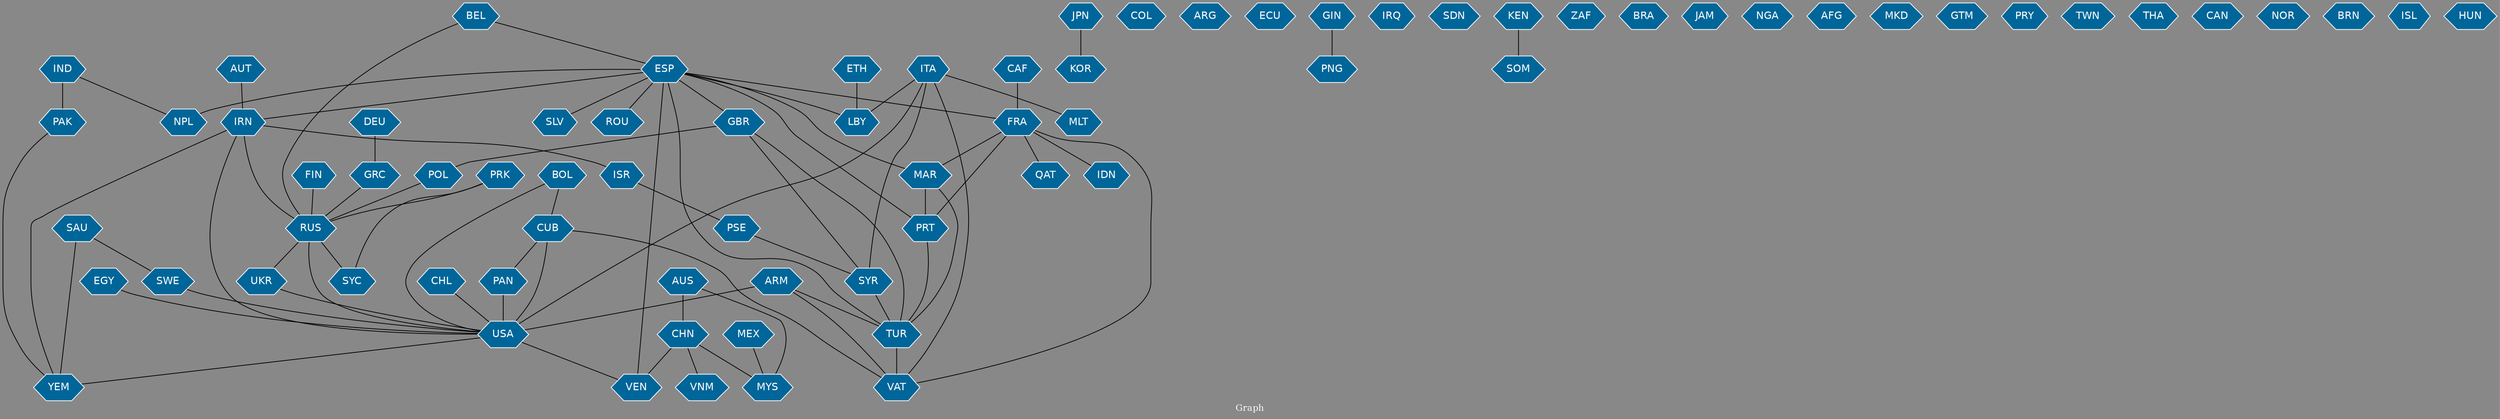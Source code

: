 // Countries together in item graph
graph {
	graph [bgcolor="#888888" fontcolor=white fontsize=12 label="Graph" outputorder=edgesfirst overlap=prism]
	node [color=white fillcolor="#006699" fontcolor=white fontname=Helvetica shape=hexagon style=filled]
	edge [arrowhead=open color=black fontcolor=white fontname=Courier fontsize=12]
		NPL [label=NPL]
		CUB [label=CUB]
		USA [label=USA]
		YEM [label=YEM]
		VAT [label=VAT]
		ITA [label=ITA]
		LBY [label=LBY]
		FRA [label=FRA]
		GRC [label=GRC]
		IND [label=IND]
		PAK [label=PAK]
		KOR [label=KOR]
		ESP [label=ESP]
		SYR [label=SYR]
		MYS [label=MYS]
		MEX [label=MEX]
		COL [label=COL]
		ARG [label=ARG]
		ECU [label=ECU]
		DEU [label=DEU]
		ARM [label=ARM]
		CHL [label=CHL]
		GIN [label=GIN]
		MAR [label=MAR]
		TUR [label=TUR]
		GBR [label=GBR]
		IRQ [label=IRQ]
		AUS [label=AUS]
		CHN [label=CHN]
		IRN [label=IRN]
		SDN [label=SDN]
		PAN [label=PAN]
		KEN [label=KEN]
		VEN [label=VEN]
		ZAF [label=ZAF]
		SAU [label=SAU]
		UKR [label=UKR]
		JPN [label=JPN]
		RUS [label=RUS]
		EGY [label=EGY]
		BRA [label=BRA]
		BEL [label=BEL]
		JAM [label=JAM]
		NGA [label=NGA]
		AFG [label=AFG]
		MKD [label=MKD]
		AUT [label=AUT]
		PRT [label=PRT]
		VNM [label=VNM]
		GTM [label=GTM]
		SOM [label=SOM]
		PRY [label=PRY]
		BOL [label=BOL]
		SYC [label=SYC]
		PRK [label=PRK]
		ISR [label=ISR]
		TWN [label=TWN]
		PSE [label=PSE]
		QAT [label=QAT]
		THA [label=THA]
		FIN [label=FIN]
		PNG [label=PNG]
		POL [label=POL]
		MLT [label=MLT]
		SWE [label=SWE]
		CAN [label=CAN]
		NOR [label=NOR]
		SLV [label=SLV]
		IDN [label=IDN]
		BRN [label=BRN]
		ISL [label=ISL]
		ETH [label=ETH]
		ROU [label=ROU]
		CAF [label=CAF]
		HUN [label=HUN]
			GRC -- RUS [weight=1]
			IRN -- RUS [weight=4]
			GIN -- PNG [weight=1]
			FRA -- IDN [weight=1]
			SYR -- TUR [weight=1]
			ARM -- TUR [weight=3]
			IND -- PAK [weight=2]
			ARM -- VAT [weight=3]
			CHL -- USA [weight=1]
			CUB -- PAN [weight=2]
			ETH -- LBY [weight=1]
			TUR -- VAT [weight=3]
			ITA -- LBY [weight=2]
			PRK -- SYC [weight=1]
			ESP -- TUR [weight=1]
			ESP -- PRT [weight=1]
			SAU -- YEM [weight=3]
			MAR -- PRT [weight=1]
			CUB -- VAT [weight=1]
			ESP -- FRA [weight=1]
			ITA -- SYR [weight=1]
			SAU -- SWE [weight=1]
			ESP -- NPL [weight=6]
			JPN -- KOR [weight=1]
			ESP -- LBY [weight=3]
			FRA -- VAT [weight=1]
			ESP -- VEN [weight=3]
			SWE -- USA [weight=1]
			ESP -- ROU [weight=1]
			GBR -- TUR [weight=1]
			FRA -- MAR [weight=1]
			ESP -- SLV [weight=1]
			PSE -- SYR [weight=1]
			ARM -- USA [weight=1]
			EGY -- USA [weight=1]
			USA -- YEM [weight=1]
			PRT -- TUR [weight=1]
			BOL -- CUB [weight=1]
			ITA -- VAT [weight=1]
			RUS -- USA [weight=1]
			CHN -- VEN [weight=1]
			FRA -- QAT [weight=1]
			UKR -- USA [weight=1]
			RUS -- UKR [weight=1]
			ITA -- USA [weight=1]
			CHN -- VNM [weight=1]
			IRN -- ISR [weight=3]
			USA -- VEN [weight=1]
			IRN -- USA [weight=7]
			CUB -- USA [weight=11]
			GBR -- POL [weight=1]
			ESP -- IRN [weight=1]
			FIN -- RUS [weight=1]
			DEU -- GRC [weight=2]
			PAN -- USA [weight=2]
			ESP -- GBR [weight=1]
			ESP -- MAR [weight=2]
			ITA -- MLT [weight=2]
			CHN -- MYS [weight=1]
			BEL -- ESP [weight=1]
			POL -- RUS [weight=2]
			KEN -- SOM [weight=3]
			AUT -- IRN [weight=1]
			MAR -- TUR [weight=1]
			AUS -- CHN [weight=1]
			MEX -- MYS [weight=1]
			BEL -- RUS [weight=1]
			ISR -- PSE [weight=1]
			IRN -- YEM [weight=1]
			RUS -- SYC [weight=1]
			PAK -- YEM [weight=1]
			BOL -- USA [weight=2]
			IND -- NPL [weight=1]
			CAF -- FRA [weight=1]
			GBR -- SYR [weight=1]
			PRK -- RUS [weight=2]
			FRA -- PRT [weight=1]
			AUS -- MYS [weight=1]
}